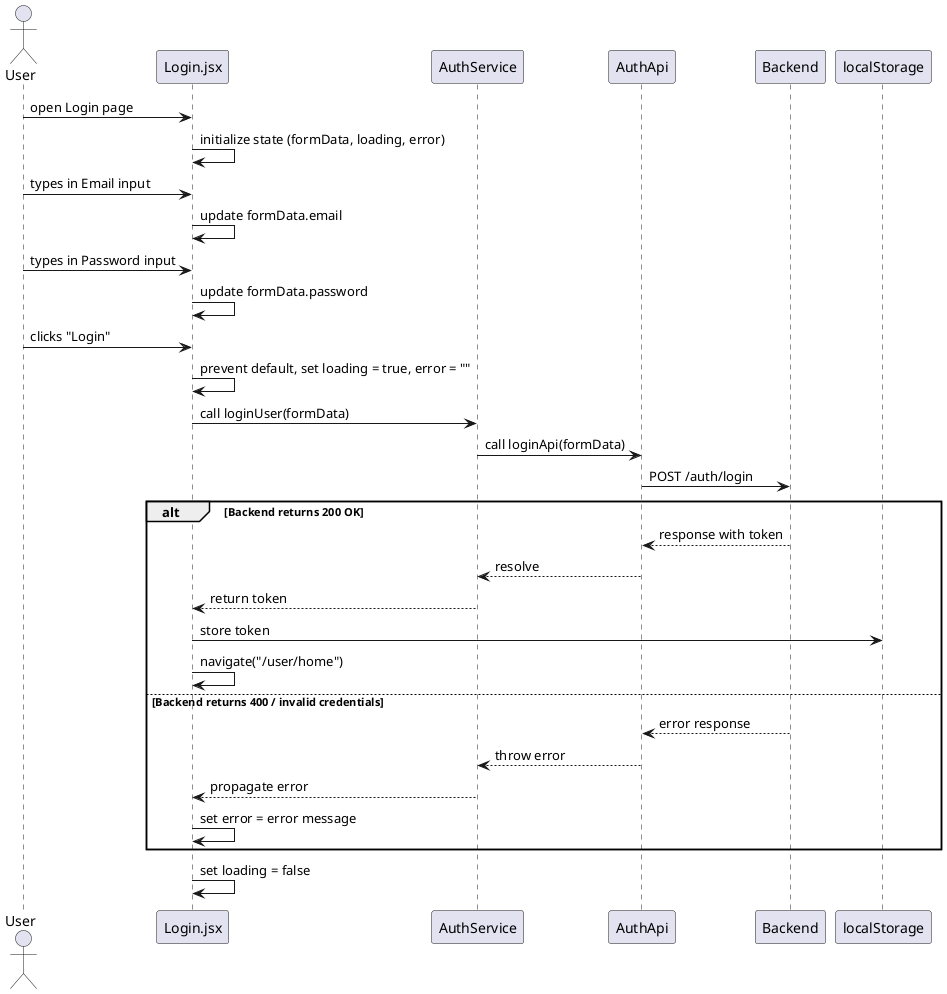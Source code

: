 @startuml SignIn
actor User
participant LoginComponent as "Login.jsx"
participant AuthService
participant AuthApi
participant Backend

User -> LoginComponent: open Login page
LoginComponent -> LoginComponent: initialize state (formData, loading, error)
User -> LoginComponent: types in Email input
LoginComponent -> LoginComponent: update formData.email
User -> LoginComponent: types in Password input
LoginComponent -> LoginComponent: update formData.password
User -> LoginComponent: clicks "Login"
LoginComponent -> LoginComponent: prevent default, set loading = true, error = ""
LoginComponent -> AuthService: call loginUser(formData)
AuthService -> AuthApi: call loginApi(formData)
AuthApi -> Backend: POST /auth/login
alt Backend returns 200 OK
    Backend --> AuthApi: response with token
    AuthApi --> AuthService: resolve
    AuthService --> LoginComponent: return token
    LoginComponent -> localStorage: store token
    LoginComponent -> LoginComponent: navigate("/user/home")
else Backend returns 400 / invalid credentials
    Backend --> AuthApi: error response
    AuthApi --> AuthService: throw error
    AuthService --> LoginComponent: propagate error
    LoginComponent -> LoginComponent: set error = error message
end
LoginComponent -> LoginComponent: set loading = false
@enduml
